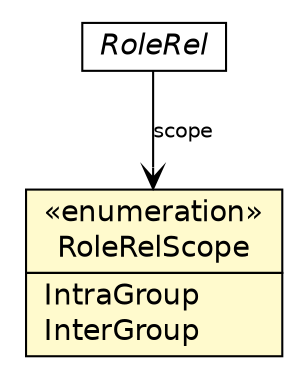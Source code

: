 #!/usr/local/bin/dot
#
# Class diagram 
# Generated by UMLGraph version R5_6_6-1-g9240c4 (http://www.umlgraph.org/)
#

digraph G {
	edge [fontname="Helvetica",fontsize=10,labelfontname="Helvetica",labelfontsize=10];
	node [fontname="Helvetica",fontsize=10,shape=plaintext];
	nodesep=0.25;
	ranksep=0.5;
	// moise.os.ss.RoleRel
	c10655 [label=<<table title="moise.os.ss.RoleRel" border="0" cellborder="1" cellspacing="0" cellpadding="2" port="p" href="./RoleRel.html">
		<tr><td><table border="0" cellspacing="0" cellpadding="1">
<tr><td align="center" balign="center"><font face="Helvetica-Oblique"> RoleRel </font></td></tr>
		</table></td></tr>
		</table>>, URL="./RoleRel.html", fontname="Helvetica", fontcolor="black", fontsize=14.0];
	// moise.os.ss.RoleRel.RoleRelScope
	c10656 [label=<<table title="moise.os.ss.RoleRel.RoleRelScope" border="0" cellborder="1" cellspacing="0" cellpadding="2" port="p" bgcolor="lemonChiffon" href="./RoleRel.RoleRelScope.html">
		<tr><td><table border="0" cellspacing="0" cellpadding="1">
<tr><td align="center" balign="center"> &#171;enumeration&#187; </td></tr>
<tr><td align="center" balign="center"> RoleRelScope </td></tr>
		</table></td></tr>
		<tr><td><table border="0" cellspacing="0" cellpadding="1">
<tr><td align="left" balign="left"> IntraGroup </td></tr>
<tr><td align="left" balign="left"> InterGroup </td></tr>
		</table></td></tr>
		</table>>, URL="./RoleRel.RoleRelScope.html", fontname="Helvetica", fontcolor="black", fontsize=14.0];
	// moise.os.ss.RoleRel NAVASSOC moise.os.ss.RoleRel.RoleRelScope
	c10655:p -> c10656:p [taillabel="", label="scope", headlabel="", fontname="Helvetica", fontcolor="black", fontsize=10.0, color="black", arrowhead=open];
}


